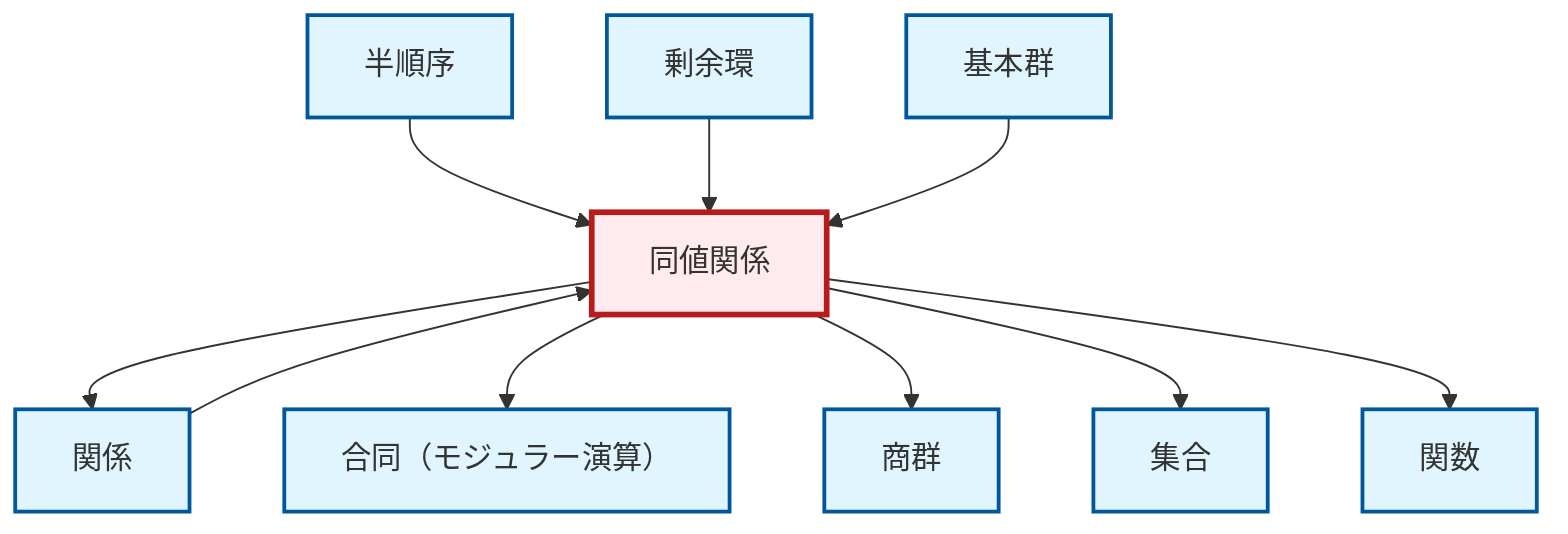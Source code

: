 graph TD
    classDef definition fill:#e1f5fe,stroke:#01579b,stroke-width:2px
    classDef theorem fill:#f3e5f5,stroke:#4a148c,stroke-width:2px
    classDef axiom fill:#fff3e0,stroke:#e65100,stroke-width:2px
    classDef example fill:#e8f5e9,stroke:#1b5e20,stroke-width:2px
    classDef current fill:#ffebee,stroke:#b71c1c,stroke-width:3px
    def-quotient-group["商群"]:::definition
    def-set["集合"]:::definition
    def-fundamental-group["基本群"]:::definition
    def-relation["関係"]:::definition
    def-quotient-ring["剰余環"]:::definition
    def-congruence["合同（モジュラー演算）"]:::definition
    def-function["関数"]:::definition
    def-partial-order["半順序"]:::definition
    def-equivalence-relation["同値関係"]:::definition
    def-equivalence-relation --> def-relation
    def-partial-order --> def-equivalence-relation
    def-relation --> def-equivalence-relation
    def-equivalence-relation --> def-congruence
    def-equivalence-relation --> def-quotient-group
    def-quotient-ring --> def-equivalence-relation
    def-equivalence-relation --> def-set
    def-equivalence-relation --> def-function
    def-fundamental-group --> def-equivalence-relation
    class def-equivalence-relation current